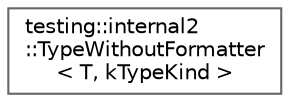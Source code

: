 digraph "Gráfico de jerarquía de clases"
{
 // LATEX_PDF_SIZE
  bgcolor="transparent";
  edge [fontname=Helvetica,fontsize=10,labelfontname=Helvetica,labelfontsize=10];
  node [fontname=Helvetica,fontsize=10,shape=box,height=0.2,width=0.4];
  rankdir="LR";
  Node0 [id="Node000000",label="testing::internal2\l::TypeWithoutFormatter\l\< T, kTypeKind \>",height=0.2,width=0.4,color="grey40", fillcolor="white", style="filled",URL="$classtesting_1_1internal2_1_1_type_without_formatter.html",tooltip=" "];
}

